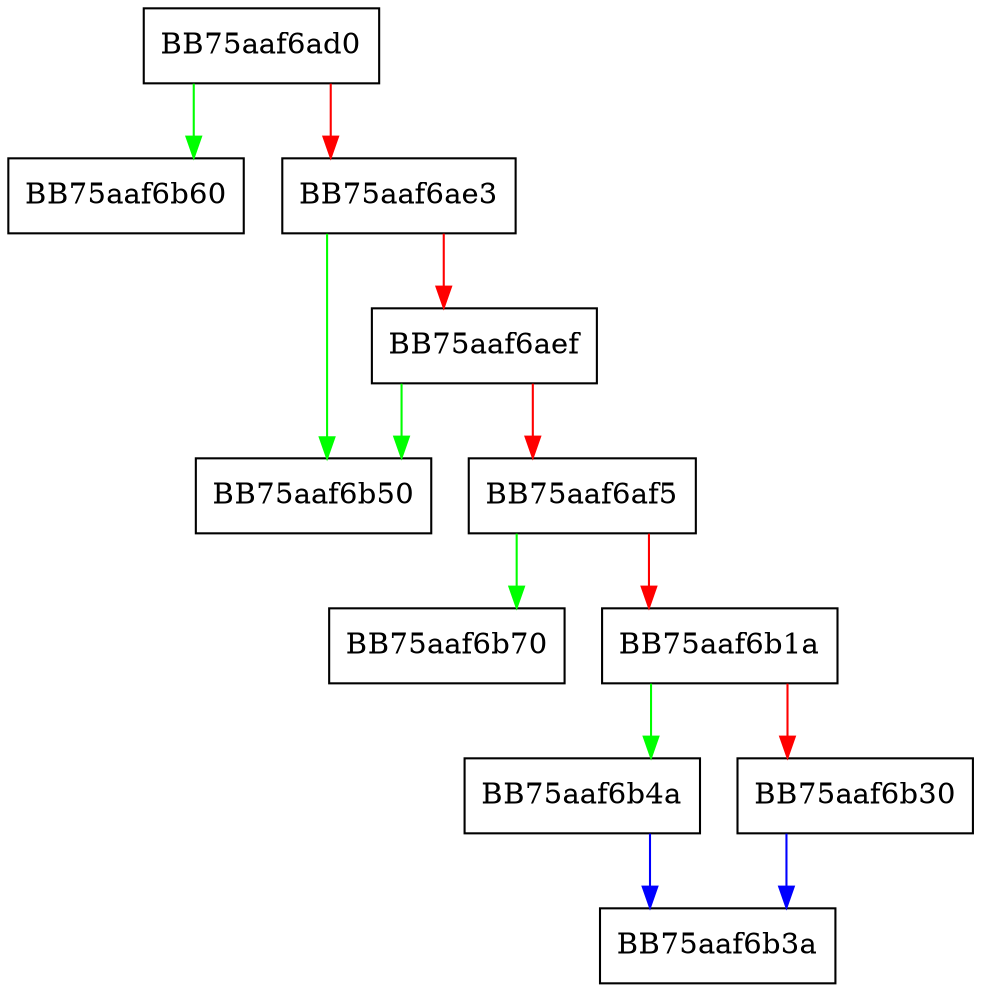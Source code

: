 digraph mp_lua_api_GetModAddress {
  node [shape="box"];
  graph [splines=ortho];
  BB75aaf6ad0 -> BB75aaf6b60 [color="green"];
  BB75aaf6ad0 -> BB75aaf6ae3 [color="red"];
  BB75aaf6ae3 -> BB75aaf6b50 [color="green"];
  BB75aaf6ae3 -> BB75aaf6aef [color="red"];
  BB75aaf6aef -> BB75aaf6b50 [color="green"];
  BB75aaf6aef -> BB75aaf6af5 [color="red"];
  BB75aaf6af5 -> BB75aaf6b70 [color="green"];
  BB75aaf6af5 -> BB75aaf6b1a [color="red"];
  BB75aaf6b1a -> BB75aaf6b4a [color="green"];
  BB75aaf6b1a -> BB75aaf6b30 [color="red"];
  BB75aaf6b30 -> BB75aaf6b3a [color="blue"];
  BB75aaf6b4a -> BB75aaf6b3a [color="blue"];
}